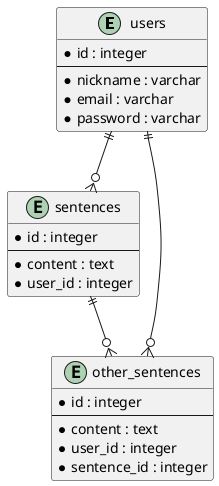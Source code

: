 
@startuml
entity users {
    * id : integer
    --
    * nickname : varchar
    * email : varchar
    * password : varchar
}

entity sentences {
    * id : integer
    --
    * content : text
    * user_id : integer
}

entity other_sentences {
    * id : integer
    --
    * content : text
    * user_id : integer
    * sentence_id : integer
}

users ||--o{ sentences
users ||--o{ other_sentences
sentences ||--o{ other_sentences
@enduml